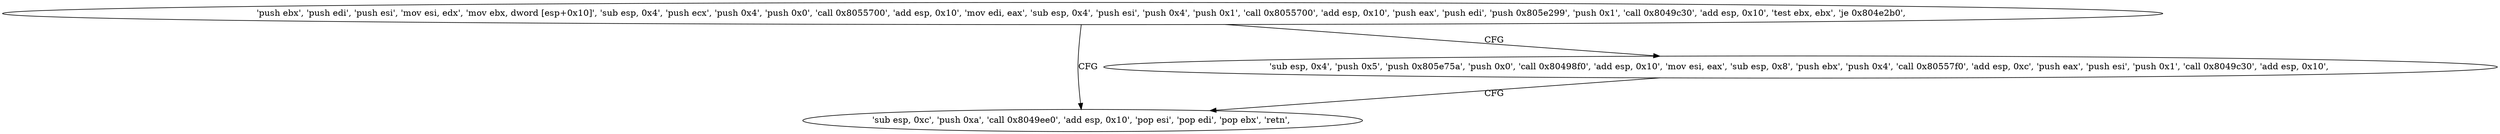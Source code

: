 digraph "func" {
"134537792" [label = "'push ebx', 'push edi', 'push esi', 'mov esi, edx', 'mov ebx, dword [esp+0x10]', 'sub esp, 0x4', 'push ecx', 'push 0x4', 'push 0x0', 'call 0x8055700', 'add esp, 0x10', 'mov edi, eax', 'sub esp, 0x4', 'push esi', 'push 0x4', 'push 0x1', 'call 0x8055700', 'add esp, 0x10', 'push eax', 'push edi', 'push 0x805e299', 'push 0x1', 'call 0x8049c30', 'add esp, 0x10', 'test ebx, ebx', 'je 0x804e2b0', " ]
"134537904" [label = "'sub esp, 0xc', 'push 0xa', 'call 0x8049ee0', 'add esp, 0x10', 'pop esi', 'pop edi', 'pop ebx', 'retn', " ]
"134537856" [label = "'sub esp, 0x4', 'push 0x5', 'push 0x805e75a', 'push 0x0', 'call 0x80498f0', 'add esp, 0x10', 'mov esi, eax', 'sub esp, 0x8', 'push ebx', 'push 0x4', 'call 0x80557f0', 'add esp, 0xc', 'push eax', 'push esi', 'push 0x1', 'call 0x8049c30', 'add esp, 0x10', " ]
"134537792" -> "134537904" [ label = "CFG" ]
"134537792" -> "134537856" [ label = "CFG" ]
"134537856" -> "134537904" [ label = "CFG" ]
}
